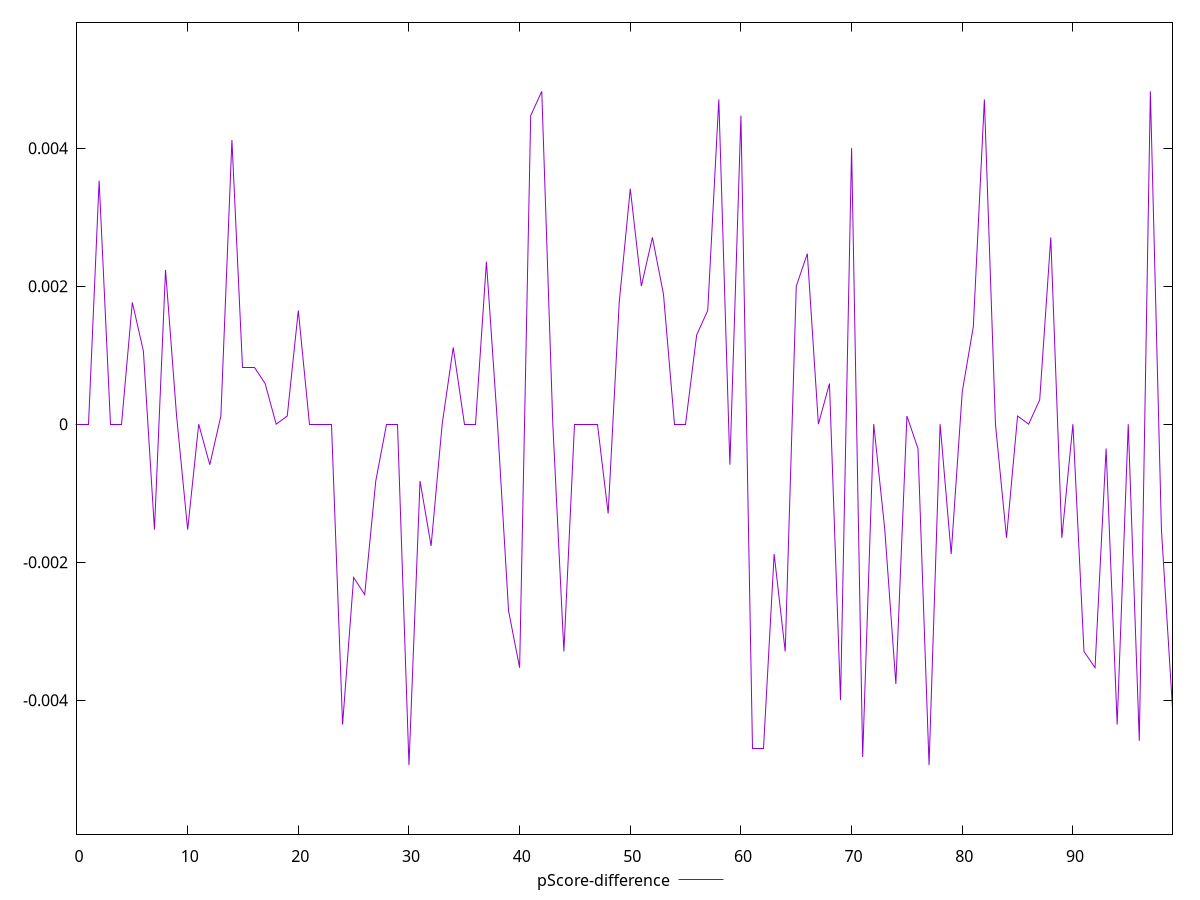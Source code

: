 reset

$pScoreDifference <<EOF
0 0
1 0
2 0.003529411764705892
3 0
4 0
5 0.001764705882352946
6 0.0010588235294117787
7 -0.0015294117647058902
8 0.002235294117647002
9 0.00011764705882350013
10 -0.0015294117647058902
11 0
12 -0.0005882352941176117
13 0.00011764705882350013
14 0.004117647058823504
15 0.0008235294117647229
16 0.0008235294117647229
17 0.0005882352941176117
18 0
19 0.00011764705882350013
20 0.0016470588235293904
21 0
22 0
23 0
24 -0.004352941176470615
25 -0.0022222222222222365
26 -0.0024705882352941133
27 -0.0008235294117647229
28 0
29 0
30 -0.004941176470588227
31 -0.0008235294117647229
32 -0.001764705882352946
33 0
34 0.0011111111111111738
35 0
36 0
37 0.002352941176470613
38 0
39 -0.002705882352941169
40 -0.003529411764705892
41 0.004470588235294171
42 0.004823529411764699
43 0
44 -0.0032941176470588363
45 0
46 0
47 0
48 -0.0012941176470588345
49 0.001764705882352946
50 0.003411764705882392
51 0.0020000000000000018
52 0.0027058823529411136
53 0.0018823529411765016
54 0
55 0
56 0.0012941176470588345
57 0.0016470588235293904
58 0.004705882352941171
59 -0.0005882352941176117
60 0.004470588235294115
61 -0.004705882352941171
62 -0.004705882352941199
63 -0.0018823529411765016
64 -0.0032941176470588363
65 0.0020000000000000018
66 0.002470588235294169
67 0
68 0.0005882352941176117
69 -0.0040000000000000036
70 0.0040000000000000036
71 -0.0048235294117647265
72 0
73 -0.0015294117647058347
74 -0.003764705882352948
75 0.00011764705882350013
76 -0.0003529411764706114
77 -0.004941176470588227
78 0
79 -0.0018823529411765016
80 0.00047058823529416705
81 0.0014117647058823901
82 0.004705882352941171
83 0
84 -0.0016470588235293904
85 0.00011764705882355564
86 0
87 0.0003529411764706114
88 0.002705882352941169
89 -0.0016470588235294459
90 0
91 -0.0032941176470588363
92 -0.0035294117647058365
93 -0.0003529411764706114
94 -0.004352941176470615
95 0
96 -0.004588235294117615
97 0.0048235294117647265
98 -0.0015294117647058347
99 -0.004117647058823504
EOF

set key outside below
set xrange [0:99]
set yrange [-0.005941176470588227:0.0058235294117647265]
set trange [-0.005941176470588227:0.0058235294117647265]
set terminal svg size 640, 500 enhanced background rgb 'white'
set output "report_00015_2021-02-09T16-11-33.973Z/uses-rel-preload/samples/pages/pScore-difference/values.svg"

plot $pScoreDifference title "pScore-difference" with line

reset
